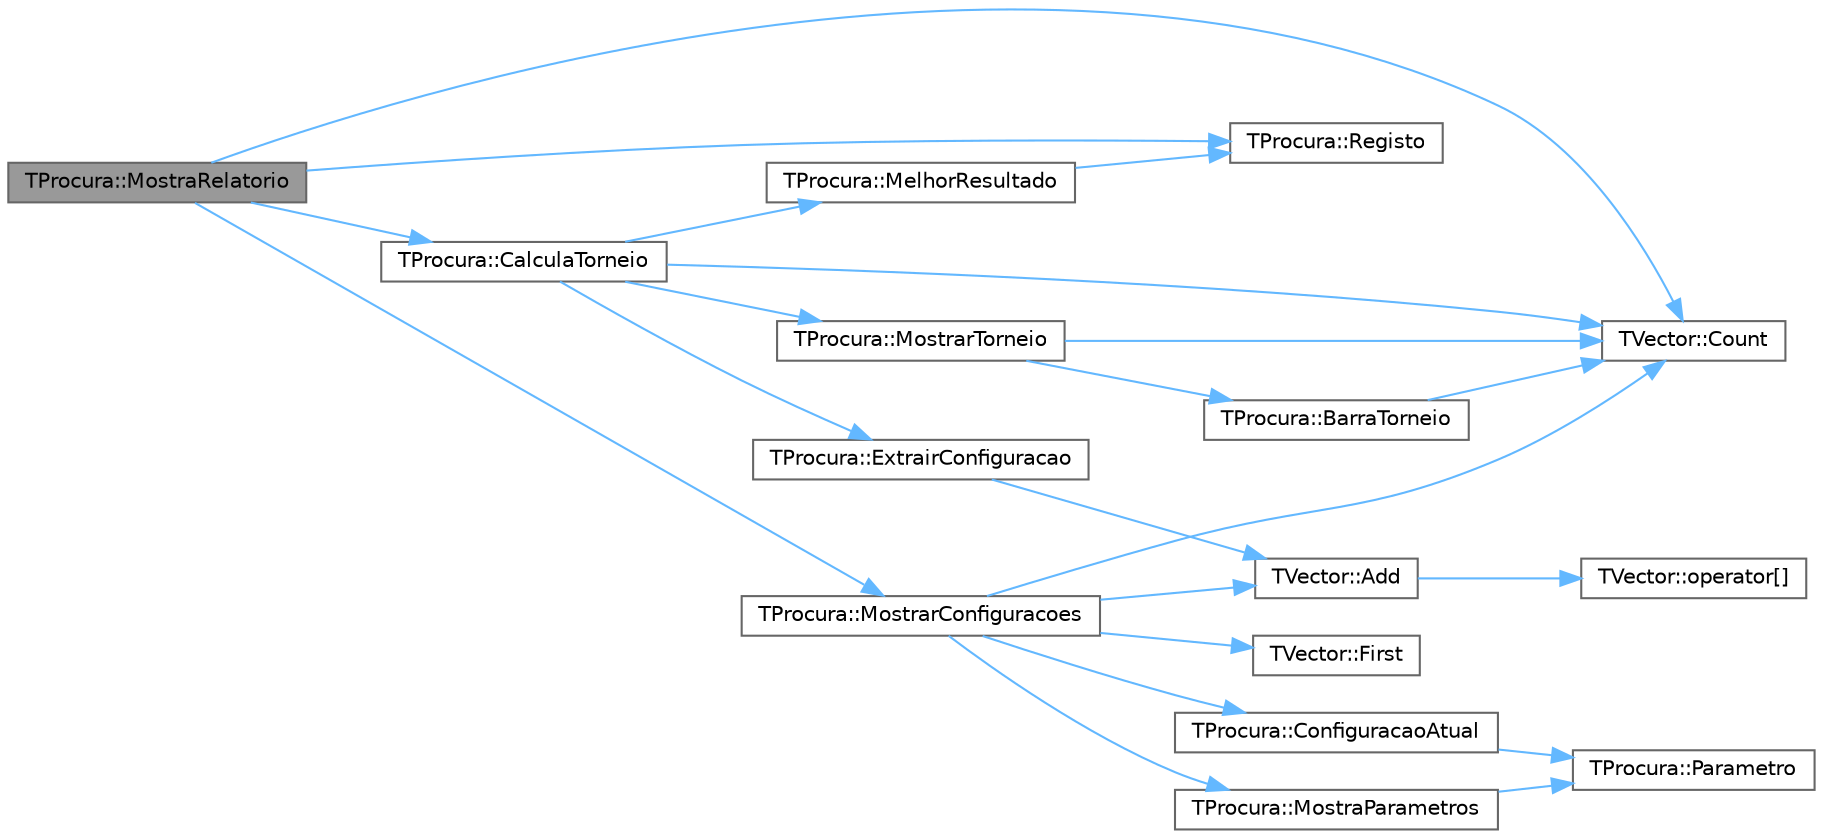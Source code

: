 digraph "TProcura::MostraRelatorio"
{
 // LATEX_PDF_SIZE
  bgcolor="transparent";
  edge [fontname=Helvetica,fontsize=10,labelfontname=Helvetica,labelfontsize=10];
  node [fontname=Helvetica,fontsize=10,shape=box,height=0.2,width=0.4];
  rankdir="LR";
  Node1 [id="Node000001",label="TProcura::MostraRelatorio",height=0.2,width=0.4,color="gray40", fillcolor="grey60", style="filled", fontcolor="black",tooltip=" "];
  Node1 -> Node2 [id="edge22_Node000001_Node000002",color="steelblue1",style="solid",tooltip=" "];
  Node2 [id="Node000002",label="TProcura::CalculaTorneio",height=0.2,width=0.4,color="grey40", fillcolor="white", style="filled",URL="$classTProcura.html#ac1beda871dff742fdb49ae150cda24e3",tooltip=" "];
  Node2 -> Node3 [id="edge23_Node000002_Node000003",color="steelblue1",style="solid",tooltip=" "];
  Node3 [id="Node000003",label="TVector::Count",height=0.2,width=0.4,color="grey40", fillcolor="white", style="filled",URL="$classTVector.html#ac3c744d84543ca6e32859eb7dfccfeef",tooltip=" "];
  Node2 -> Node4 [id="edge24_Node000002_Node000004",color="steelblue1",style="solid",tooltip=" "];
  Node4 [id="Node000004",label="TProcura::ExtrairConfiguracao",height=0.2,width=0.4,color="grey40", fillcolor="white", style="filled",URL="$classTProcura.html#a5482b1df9bee3bc7da96ff11ee905c0f",tooltip=" "];
  Node4 -> Node5 [id="edge25_Node000004_Node000005",color="steelblue1",style="solid",tooltip=" "];
  Node5 [id="Node000005",label="TVector::Add",height=0.2,width=0.4,color="grey40", fillcolor="white", style="filled",URL="$classTVector.html#aa28afdd47b27c5e004fc75b86d6f66a6",tooltip=" "];
  Node5 -> Node6 [id="edge26_Node000005_Node000006",color="steelblue1",style="solid",tooltip=" "];
  Node6 [id="Node000006",label="TVector::operator[]",height=0.2,width=0.4,color="grey40", fillcolor="white", style="filled",URL="$classTVector.html#a372a42fd7c4a94fee43db36d6a339b33",tooltip="Acesso por índice com auto-expansão."];
  Node2 -> Node7 [id="edge27_Node000002_Node000007",color="steelblue1",style="solid",tooltip=" "];
  Node7 [id="Node000007",label="TProcura::MelhorResultado",height=0.2,width=0.4,color="grey40", fillcolor="white", style="filled",URL="$classTProcura.html#abd92370cf06d23e878f9426aed34e39c",tooltip=" "];
  Node7 -> Node8 [id="edge28_Node000007_Node000008",color="steelblue1",style="solid",tooltip=" "];
  Node8 [id="Node000008",label="TProcura::Registo",height=0.2,width=0.4,color="grey40", fillcolor="white", style="filled",URL="$classTProcura.html#ab6d1ce659d922b9d30550220e3028129",tooltip=" "];
  Node2 -> Node9 [id="edge29_Node000002_Node000009",color="steelblue1",style="solid",tooltip=" "];
  Node9 [id="Node000009",label="TProcura::MostrarTorneio",height=0.2,width=0.4,color="grey40", fillcolor="white", style="filled",URL="$classTProcura.html#a325f6cfdb9d0ee31cdecc72e738b144a",tooltip=" "];
  Node9 -> Node10 [id="edge30_Node000009_Node000010",color="steelblue1",style="solid",tooltip=" "];
  Node10 [id="Node000010",label="TProcura::BarraTorneio",height=0.2,width=0.4,color="grey40", fillcolor="white", style="filled",URL="$classTProcura.html#a23c3fcc499f1a65d6ef973eb5fc2c094",tooltip=" "];
  Node10 -> Node3 [id="edge31_Node000010_Node000003",color="steelblue1",style="solid",tooltip=" "];
  Node9 -> Node3 [id="edge32_Node000009_Node000003",color="steelblue1",style="solid",tooltip=" "];
  Node1 -> Node3 [id="edge33_Node000001_Node000003",color="steelblue1",style="solid",tooltip=" "];
  Node1 -> Node11 [id="edge34_Node000001_Node000011",color="steelblue1",style="solid",tooltip=" "];
  Node11 [id="Node000011",label="TProcura::MostrarConfiguracoes",height=0.2,width=0.4,color="grey40", fillcolor="white", style="filled",URL="$classTProcura.html#a3332047124784be2fc7af575a5f7f8b5",tooltip=" "];
  Node11 -> Node5 [id="edge35_Node000011_Node000005",color="steelblue1",style="solid",tooltip=" "];
  Node11 -> Node12 [id="edge36_Node000011_Node000012",color="steelblue1",style="solid",tooltip=" "];
  Node12 [id="Node000012",label="TProcura::ConfiguracaoAtual",height=0.2,width=0.4,color="grey40", fillcolor="white", style="filled",URL="$classTProcura.html#ac1d9f06b12765a02290050af15463186",tooltip=" "];
  Node12 -> Node13 [id="edge37_Node000012_Node000013",color="steelblue1",style="solid",tooltip=" "];
  Node13 [id="Node000013",label="TProcura::Parametro",height=0.2,width=0.4,color="grey40", fillcolor="white", style="filled",URL="$classTProcura.html#aea8aa78e35d28d0beb438e24fc7ee086",tooltip=" "];
  Node11 -> Node3 [id="edge38_Node000011_Node000003",color="steelblue1",style="solid",tooltip=" "];
  Node11 -> Node14 [id="edge39_Node000011_Node000014",color="steelblue1",style="solid",tooltip=" "];
  Node14 [id="Node000014",label="TVector::First",height=0.2,width=0.4,color="grey40", fillcolor="white", style="filled",URL="$classTVector.html#a05f29646493d42f3c77081b6031d70e5",tooltip=" "];
  Node11 -> Node15 [id="edge40_Node000011_Node000015",color="steelblue1",style="solid",tooltip=" "];
  Node15 [id="Node000015",label="TProcura::MostraParametros",height=0.2,width=0.4,color="grey40", fillcolor="white", style="filled",URL="$classTProcura.html#a6fb8a8658085b349818e46835868c564",tooltip=" "];
  Node15 -> Node13 [id="edge41_Node000015_Node000013",color="steelblue1",style="solid",tooltip=" "];
  Node1 -> Node8 [id="edge42_Node000001_Node000008",color="steelblue1",style="solid",tooltip=" "];
}
